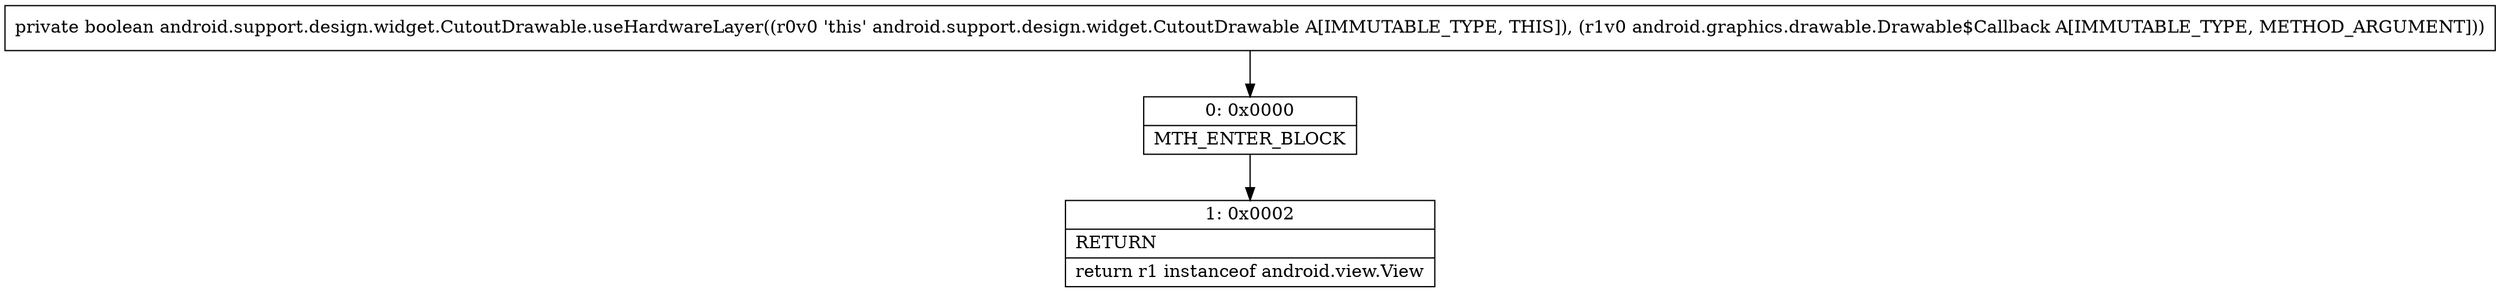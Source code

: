 digraph "CFG forandroid.support.design.widget.CutoutDrawable.useHardwareLayer(Landroid\/graphics\/drawable\/Drawable$Callback;)Z" {
Node_0 [shape=record,label="{0\:\ 0x0000|MTH_ENTER_BLOCK\l}"];
Node_1 [shape=record,label="{1\:\ 0x0002|RETURN\l|return r1 instanceof android.view.View\l}"];
MethodNode[shape=record,label="{private boolean android.support.design.widget.CutoutDrawable.useHardwareLayer((r0v0 'this' android.support.design.widget.CutoutDrawable A[IMMUTABLE_TYPE, THIS]), (r1v0 android.graphics.drawable.Drawable$Callback A[IMMUTABLE_TYPE, METHOD_ARGUMENT])) }"];
MethodNode -> Node_0;
Node_0 -> Node_1;
}

